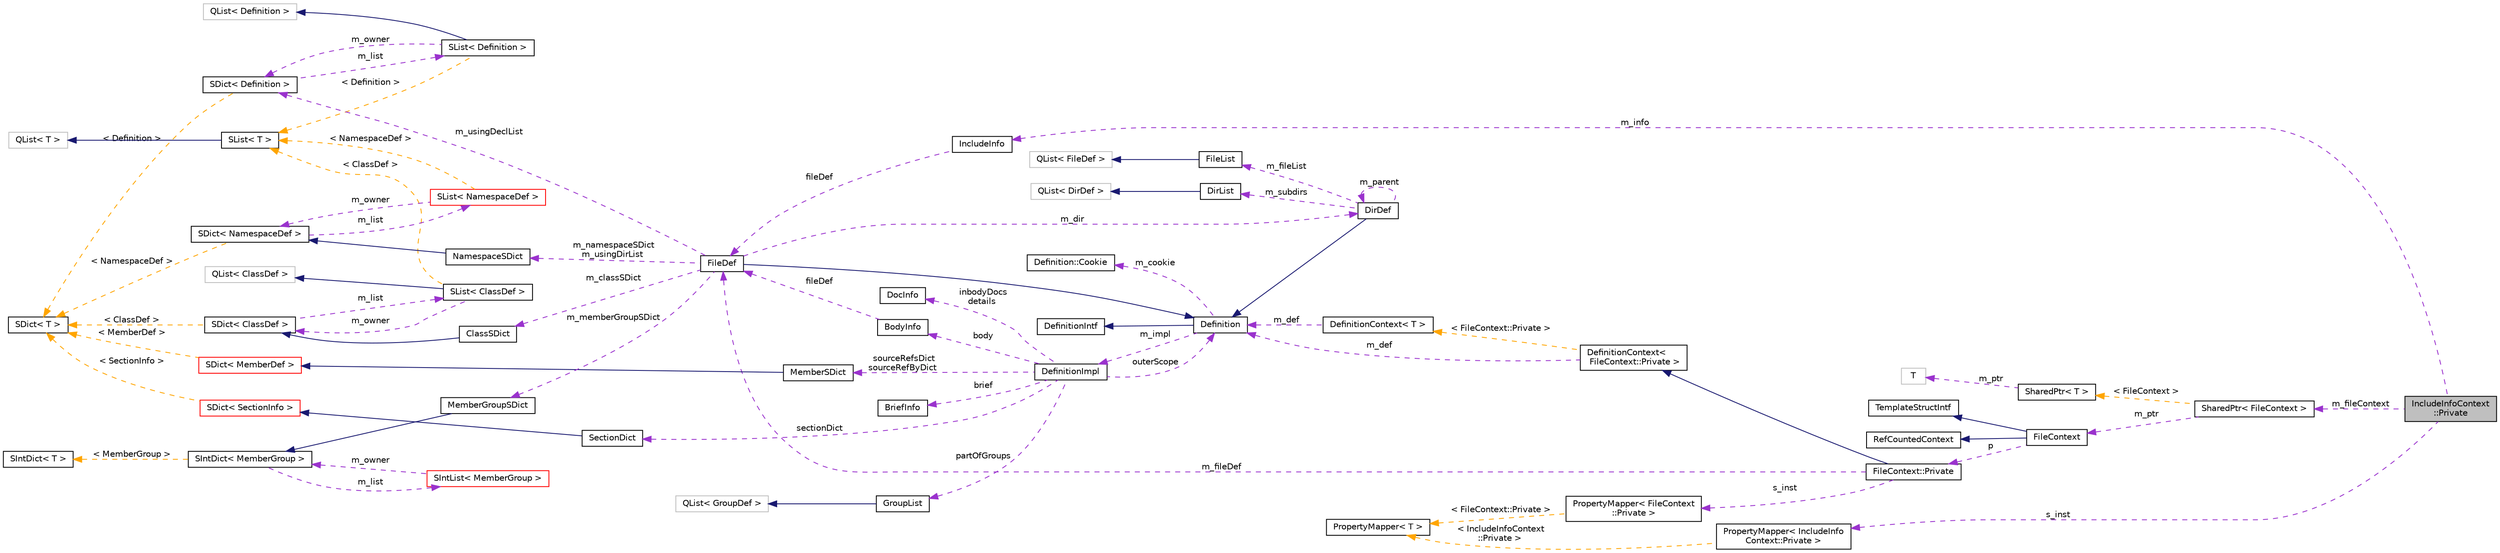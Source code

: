 digraph "IncludeInfoContext::Private"
{
 // INTERACTIVE_SVG=YES
  edge [fontname="Helvetica",fontsize="10",labelfontname="Helvetica",labelfontsize="10"];
  node [fontname="Helvetica",fontsize="10",shape=record];
  rankdir="LR";
  Node1 [label="IncludeInfoContext\l::Private",height=0.2,width=0.4,color="black", fillcolor="grey75", style="filled", fontcolor="black"];
  Node2 -> Node1 [dir="back",color="darkorchid3",fontsize="10",style="dashed",label=" s_inst" ,fontname="Helvetica"];
  Node2 [label="PropertyMapper\< IncludeInfo\lContext::Private \>",height=0.2,width=0.4,color="black", fillcolor="white", style="filled",URL="$d1/d80/class_property_mapper.html"];
  Node3 -> Node2 [dir="back",color="orange",fontsize="10",style="dashed",label=" \< IncludeInfoContext\l::Private \>" ,fontname="Helvetica"];
  Node3 [label="PropertyMapper\< T \>",height=0.2,width=0.4,color="black", fillcolor="white", style="filled",URL="$d1/d80/class_property_mapper.html",tooltip="Helper class to map a property name to a handler member function. "];
  Node4 -> Node1 [dir="back",color="darkorchid3",fontsize="10",style="dashed",label=" m_info" ,fontname="Helvetica"];
  Node4 [label="IncludeInfo",height=0.2,width=0.4,color="black", fillcolor="white", style="filled",URL="$d5/dc1/struct_include_info.html",tooltip="Class representing the data associated with a #include statement. "];
  Node5 -> Node4 [dir="back",color="darkorchid3",fontsize="10",style="dashed",label=" fileDef" ,fontname="Helvetica"];
  Node5 [label="FileDef",height=0.2,width=0.4,color="black", fillcolor="white", style="filled",URL="$de/db0/class_file_def.html",tooltip="A model of a file symbol. "];
  Node6 -> Node5 [dir="back",color="midnightblue",fontsize="10",style="solid",fontname="Helvetica"];
  Node6 [label="Definition",height=0.2,width=0.4,color="black", fillcolor="white", style="filled",URL="$d5/dcc/class_definition.html",tooltip="The common base class of all entity definitions found in the sources. "];
  Node7 -> Node6 [dir="back",color="midnightblue",fontsize="10",style="solid",fontname="Helvetica"];
  Node7 [label="DefinitionIntf",height=0.2,width=0.4,color="black", fillcolor="white", style="filled",URL="$d9/d4a/class_definition_intf.html",tooltip="Abstract interface for a Definition or DefinitionList. "];
  Node8 -> Node6 [dir="back",color="darkorchid3",fontsize="10",style="dashed",label=" m_cookie" ,fontname="Helvetica"];
  Node8 [label="Definition::Cookie",height=0.2,width=0.4,color="black", fillcolor="white", style="filled",URL="$d1/d2f/struct_definition_1_1_cookie.html"];
  Node9 -> Node6 [dir="back",color="darkorchid3",fontsize="10",style="dashed",label=" m_impl" ,fontname="Helvetica"];
  Node9 [label="DefinitionImpl",height=0.2,width=0.4,color="black", fillcolor="white", style="filled",URL="$d3/ddf/class_definition_impl.html",tooltip="Private data associated with a Symbol Definition object. "];
  Node10 -> Node9 [dir="back",color="darkorchid3",fontsize="10",style="dashed",label=" sectionDict" ,fontname="Helvetica"];
  Node10 [label="SectionDict",height=0.2,width=0.4,color="black", fillcolor="white", style="filled",URL="$de/d9a/class_section_dict.html",tooltip="Unsorted dictionary of SectionInfo objects. "];
  Node11 -> Node10 [dir="back",color="midnightblue",fontsize="10",style="solid",fontname="Helvetica"];
  Node11 [label="SDict\< SectionInfo \>",height=0.2,width=0.4,color="red", fillcolor="white", style="filled",URL="$d1/d50/class_s_dict.html"];
  Node16 -> Node11 [dir="back",color="orange",fontsize="10",style="dashed",label=" \< SectionInfo \>" ,fontname="Helvetica"];
  Node16 [label="SDict\< T \>",height=0.2,width=0.4,color="black", fillcolor="white", style="filled",URL="$d1/d50/class_s_dict.html",tooltip="Ordered dictionary of elements of type T. "];
  Node17 -> Node9 [dir="back",color="darkorchid3",fontsize="10",style="dashed",label=" body" ,fontname="Helvetica"];
  Node17 [label="BodyInfo",height=0.2,width=0.4,color="black", fillcolor="white", style="filled",URL="$db/dab/struct_body_info.html",tooltip="Data associated with description found in the body. "];
  Node5 -> Node17 [dir="back",color="darkorchid3",fontsize="10",style="dashed",label=" fileDef" ,fontname="Helvetica"];
  Node18 -> Node9 [dir="back",color="darkorchid3",fontsize="10",style="dashed",label=" sourceRefsDict\nsourceRefByDict" ,fontname="Helvetica"];
  Node18 [label="MemberSDict",height=0.2,width=0.4,color="black", fillcolor="white", style="filled",URL="$d6/dd6/class_member_s_dict.html",tooltip="A sorted dictionary of MemberDef objects. "];
  Node19 -> Node18 [dir="back",color="midnightblue",fontsize="10",style="solid",fontname="Helvetica"];
  Node19 [label="SDict\< MemberDef \>",height=0.2,width=0.4,color="red", fillcolor="white", style="filled",URL="$d1/d50/class_s_dict.html"];
  Node16 -> Node19 [dir="back",color="orange",fontsize="10",style="dashed",label=" \< MemberDef \>" ,fontname="Helvetica"];
  Node22 -> Node9 [dir="back",color="darkorchid3",fontsize="10",style="dashed",label=" partOfGroups" ,fontname="Helvetica"];
  Node22 [label="GroupList",height=0.2,width=0.4,color="black", fillcolor="white", style="filled",URL="$d3/d3b/class_group_list.html",tooltip="A list of GroupDef objects. "];
  Node23 -> Node22 [dir="back",color="midnightblue",fontsize="10",style="solid",fontname="Helvetica"];
  Node23 [label="QList\< GroupDef \>",height=0.2,width=0.4,color="grey75", fillcolor="white", style="filled"];
  Node24 -> Node9 [dir="back",color="darkorchid3",fontsize="10",style="dashed",label=" inbodyDocs\ndetails" ,fontname="Helvetica"];
  Node24 [label="DocInfo",height=0.2,width=0.4,color="black", fillcolor="white", style="filled",URL="$d7/dd5/struct_doc_info.html",tooltip="Data associated with a detailed description. "];
  Node25 -> Node9 [dir="back",color="darkorchid3",fontsize="10",style="dashed",label=" brief" ,fontname="Helvetica"];
  Node25 [label="BriefInfo",height=0.2,width=0.4,color="black", fillcolor="white", style="filled",URL="$d0/da7/struct_brief_info.html",tooltip="Data associated with a brief description. "];
  Node6 -> Node9 [dir="back",color="darkorchid3",fontsize="10",style="dashed",label=" outerScope" ,fontname="Helvetica"];
  Node26 -> Node5 [dir="back",color="darkorchid3",fontsize="10",style="dashed",label=" m_classSDict" ,fontname="Helvetica"];
  Node26 [label="ClassSDict",height=0.2,width=0.4,color="black", fillcolor="white", style="filled",URL="$d9/d3d/class_class_s_dict.html",tooltip="A sorted dictionary of ClassDef objects. "];
  Node27 -> Node26 [dir="back",color="midnightblue",fontsize="10",style="solid",fontname="Helvetica"];
  Node27 [label="SDict\< ClassDef \>",height=0.2,width=0.4,color="black", fillcolor="white", style="filled",URL="$d1/d50/class_s_dict.html"];
  Node28 -> Node27 [dir="back",color="darkorchid3",fontsize="10",style="dashed",label=" m_list" ,fontname="Helvetica"];
  Node28 [label="SList\< ClassDef \>",height=0.2,width=0.4,color="black", fillcolor="white", style="filled",URL="$df/dce/class_s_list.html"];
  Node29 -> Node28 [dir="back",color="midnightblue",fontsize="10",style="solid",fontname="Helvetica"];
  Node29 [label="QList\< ClassDef \>",height=0.2,width=0.4,color="grey75", fillcolor="white", style="filled"];
  Node27 -> Node28 [dir="back",color="darkorchid3",fontsize="10",style="dashed",label=" m_owner" ,fontname="Helvetica"];
  Node14 -> Node28 [dir="back",color="orange",fontsize="10",style="dashed",label=" \< ClassDef \>" ,fontname="Helvetica"];
  Node14 [label="SList\< T \>",height=0.2,width=0.4,color="black", fillcolor="white", style="filled",URL="$df/dce/class_s_list.html",tooltip="internal wrapper class that redirects compareValues() to the dictionary "];
  Node15 -> Node14 [dir="back",color="midnightblue",fontsize="10",style="solid",fontname="Helvetica"];
  Node15 [label="QList\< T \>",height=0.2,width=0.4,color="grey75", fillcolor="white", style="filled"];
  Node16 -> Node27 [dir="back",color="orange",fontsize="10",style="dashed",label=" \< ClassDef \>" ,fontname="Helvetica"];
  Node30 -> Node5 [dir="back",color="darkorchid3",fontsize="10",style="dashed",label=" m_usingDeclList" ,fontname="Helvetica"];
  Node30 [label="SDict\< Definition \>",height=0.2,width=0.4,color="black", fillcolor="white", style="filled",URL="$d1/d50/class_s_dict.html"];
  Node31 -> Node30 [dir="back",color="darkorchid3",fontsize="10",style="dashed",label=" m_list" ,fontname="Helvetica"];
  Node31 [label="SList\< Definition \>",height=0.2,width=0.4,color="black", fillcolor="white", style="filled",URL="$df/dce/class_s_list.html"];
  Node32 -> Node31 [dir="back",color="midnightblue",fontsize="10",style="solid",fontname="Helvetica"];
  Node32 [label="QList\< Definition \>",height=0.2,width=0.4,color="grey75", fillcolor="white", style="filled"];
  Node30 -> Node31 [dir="back",color="darkorchid3",fontsize="10",style="dashed",label=" m_owner" ,fontname="Helvetica"];
  Node14 -> Node31 [dir="back",color="orange",fontsize="10",style="dashed",label=" \< Definition \>" ,fontname="Helvetica"];
  Node16 -> Node30 [dir="back",color="orange",fontsize="10",style="dashed",label=" \< Definition \>" ,fontname="Helvetica"];
  Node33 -> Node5 [dir="back",color="darkorchid3",fontsize="10",style="dashed",label=" m_memberGroupSDict" ,fontname="Helvetica"];
  Node33 [label="MemberGroupSDict",height=0.2,width=0.4,color="black", fillcolor="white", style="filled",URL="$dc/d1e/class_member_group_s_dict.html",tooltip="A sorted dictionary of MemberGroup objects. "];
  Node34 -> Node33 [dir="back",color="midnightblue",fontsize="10",style="solid",fontname="Helvetica"];
  Node34 [label="SIntDict\< MemberGroup \>",height=0.2,width=0.4,color="black", fillcolor="white", style="filled",URL="$d0/d9f/class_s_int_dict.html"];
  Node35 -> Node34 [dir="back",color="darkorchid3",fontsize="10",style="dashed",label=" m_list" ,fontname="Helvetica"];
  Node35 [label="SIntList\< MemberGroup \>",height=0.2,width=0.4,color="red", fillcolor="white", style="filled",URL="$d8/d9a/class_s_int_list.html"];
  Node34 -> Node35 [dir="back",color="darkorchid3",fontsize="10",style="dashed",label=" m_owner" ,fontname="Helvetica"];
  Node38 -> Node34 [dir="back",color="orange",fontsize="10",style="dashed",label=" \< MemberGroup \>" ,fontname="Helvetica"];
  Node38 [label="SIntDict\< T \>",height=0.2,width=0.4,color="black", fillcolor="white", style="filled",URL="$d0/d9f/class_s_int_dict.html",tooltip="Ordered dictionary of elements of type T. "];
  Node39 -> Node5 [dir="back",color="darkorchid3",fontsize="10",style="dashed",label=" m_dir" ,fontname="Helvetica"];
  Node39 [label="DirDef",height=0.2,width=0.4,color="black", fillcolor="white", style="filled",URL="$d4/dd4/class_dir_def.html",tooltip="A model of a directory symbol. "];
  Node6 -> Node39 [dir="back",color="midnightblue",fontsize="10",style="solid",fontname="Helvetica"];
  Node40 -> Node39 [dir="back",color="darkorchid3",fontsize="10",style="dashed",label=" m_subdirs" ,fontname="Helvetica"];
  Node40 [label="DirList",height=0.2,width=0.4,color="black", fillcolor="white", style="filled",URL="$dc/d2a/class_dir_list.html",tooltip="A list of directories. "];
  Node41 -> Node40 [dir="back",color="midnightblue",fontsize="10",style="solid",fontname="Helvetica"];
  Node41 [label="QList\< DirDef \>",height=0.2,width=0.4,color="grey75", fillcolor="white", style="filled"];
  Node42 -> Node39 [dir="back",color="darkorchid3",fontsize="10",style="dashed",label=" m_fileList" ,fontname="Helvetica"];
  Node42 [label="FileList",height=0.2,width=0.4,color="black", fillcolor="white", style="filled",URL="$d0/d18/class_file_list.html",tooltip="Class representing a list of FileDef objects. "];
  Node43 -> Node42 [dir="back",color="midnightblue",fontsize="10",style="solid",fontname="Helvetica"];
  Node43 [label="QList\< FileDef \>",height=0.2,width=0.4,color="grey75", fillcolor="white", style="filled"];
  Node39 -> Node39 [dir="back",color="darkorchid3",fontsize="10",style="dashed",label=" m_parent" ,fontname="Helvetica"];
  Node44 -> Node5 [dir="back",color="darkorchid3",fontsize="10",style="dashed",label=" m_namespaceSDict\nm_usingDirList" ,fontname="Helvetica"];
  Node44 [label="NamespaceSDict",height=0.2,width=0.4,color="black", fillcolor="white", style="filled",URL="$d4/d8d/class_namespace_s_dict.html",tooltip="A sorted dictionary of NamespaceDef objects. "];
  Node45 -> Node44 [dir="back",color="midnightblue",fontsize="10",style="solid",fontname="Helvetica"];
  Node45 [label="SDict\< NamespaceDef \>",height=0.2,width=0.4,color="black", fillcolor="white", style="filled",URL="$d1/d50/class_s_dict.html"];
  Node46 -> Node45 [dir="back",color="darkorchid3",fontsize="10",style="dashed",label=" m_list" ,fontname="Helvetica"];
  Node46 [label="SList\< NamespaceDef \>",height=0.2,width=0.4,color="red", fillcolor="white", style="filled",URL="$df/dce/class_s_list.html"];
  Node45 -> Node46 [dir="back",color="darkorchid3",fontsize="10",style="dashed",label=" m_owner" ,fontname="Helvetica"];
  Node14 -> Node46 [dir="back",color="orange",fontsize="10",style="dashed",label=" \< NamespaceDef \>" ,fontname="Helvetica"];
  Node16 -> Node45 [dir="back",color="orange",fontsize="10",style="dashed",label=" \< NamespaceDef \>" ,fontname="Helvetica"];
  Node48 -> Node1 [dir="back",color="darkorchid3",fontsize="10",style="dashed",label=" m_fileContext" ,fontname="Helvetica"];
  Node48 [label="SharedPtr\< FileContext \>",height=0.2,width=0.4,color="black", fillcolor="white", style="filled",URL="$df/d12/class_shared_ptr.html"];
  Node49 -> Node48 [dir="back",color="darkorchid3",fontsize="10",style="dashed",label=" m_ptr" ,fontname="Helvetica"];
  Node49 [label="FileContext",height=0.2,width=0.4,color="black", fillcolor="white", style="filled",URL="$d3/db7/class_file_context.html"];
  Node50 -> Node49 [dir="back",color="midnightblue",fontsize="10",style="solid",fontname="Helvetica"];
  Node50 [label="RefCountedContext",height=0.2,width=0.4,color="black", fillcolor="white", style="filled",URL="$d8/d96/class_ref_counted_context.html",tooltip="Helper class to support reference counting. "];
  Node51 -> Node49 [dir="back",color="midnightblue",fontsize="10",style="solid",fontname="Helvetica"];
  Node51 [label="TemplateStructIntf",height=0.2,width=0.4,color="black", fillcolor="white", style="filled",URL="$d9/de8/class_template_struct_intf.html",tooltip="Abstract interface for a context value of type struct. "];
  Node52 -> Node49 [dir="back",color="darkorchid3",fontsize="10",style="dashed",label=" p" ,fontname="Helvetica"];
  Node52 [label="FileContext::Private",height=0.2,width=0.4,color="black", fillcolor="white", style="filled",URL="$d4/d72/class_file_context_1_1_private.html"];
  Node53 -> Node52 [dir="back",color="midnightblue",fontsize="10",style="solid",fontname="Helvetica"];
  Node53 [label="DefinitionContext\<\l FileContext::Private \>",height=0.2,width=0.4,color="black", fillcolor="white", style="filled",URL="$d6/d49/class_definition_context.html"];
  Node6 -> Node53 [dir="back",color="darkorchid3",fontsize="10",style="dashed",label=" m_def" ,fontname="Helvetica"];
  Node54 -> Node53 [dir="back",color="orange",fontsize="10",style="dashed",label=" \< FileContext::Private \>" ,fontname="Helvetica"];
  Node54 [label="DefinitionContext\< T \>",height=0.2,width=0.4,color="black", fillcolor="white", style="filled",URL="$d6/d49/class_definition_context.html"];
  Node6 -> Node54 [dir="back",color="darkorchid3",fontsize="10",style="dashed",label=" m_def" ,fontname="Helvetica"];
  Node5 -> Node52 [dir="back",color="darkorchid3",fontsize="10",style="dashed",label=" m_fileDef" ,fontname="Helvetica"];
  Node55 -> Node52 [dir="back",color="darkorchid3",fontsize="10",style="dashed",label=" s_inst" ,fontname="Helvetica"];
  Node55 [label="PropertyMapper\< FileContext\l::Private \>",height=0.2,width=0.4,color="black", fillcolor="white", style="filled",URL="$d1/d80/class_property_mapper.html"];
  Node3 -> Node55 [dir="back",color="orange",fontsize="10",style="dashed",label=" \< FileContext::Private \>" ,fontname="Helvetica"];
  Node56 -> Node48 [dir="back",color="orange",fontsize="10",style="dashed",label=" \< FileContext \>" ,fontname="Helvetica"];
  Node56 [label="SharedPtr\< T \>",height=0.2,width=0.4,color="black", fillcolor="white", style="filled",URL="$df/d12/class_shared_ptr.html",tooltip="Reference counting smart pointer. "];
  Node57 -> Node56 [dir="back",color="darkorchid3",fontsize="10",style="dashed",label=" m_ptr" ,fontname="Helvetica"];
  Node57 [label="T",height=0.2,width=0.4,color="grey75", fillcolor="white", style="filled"];
}
